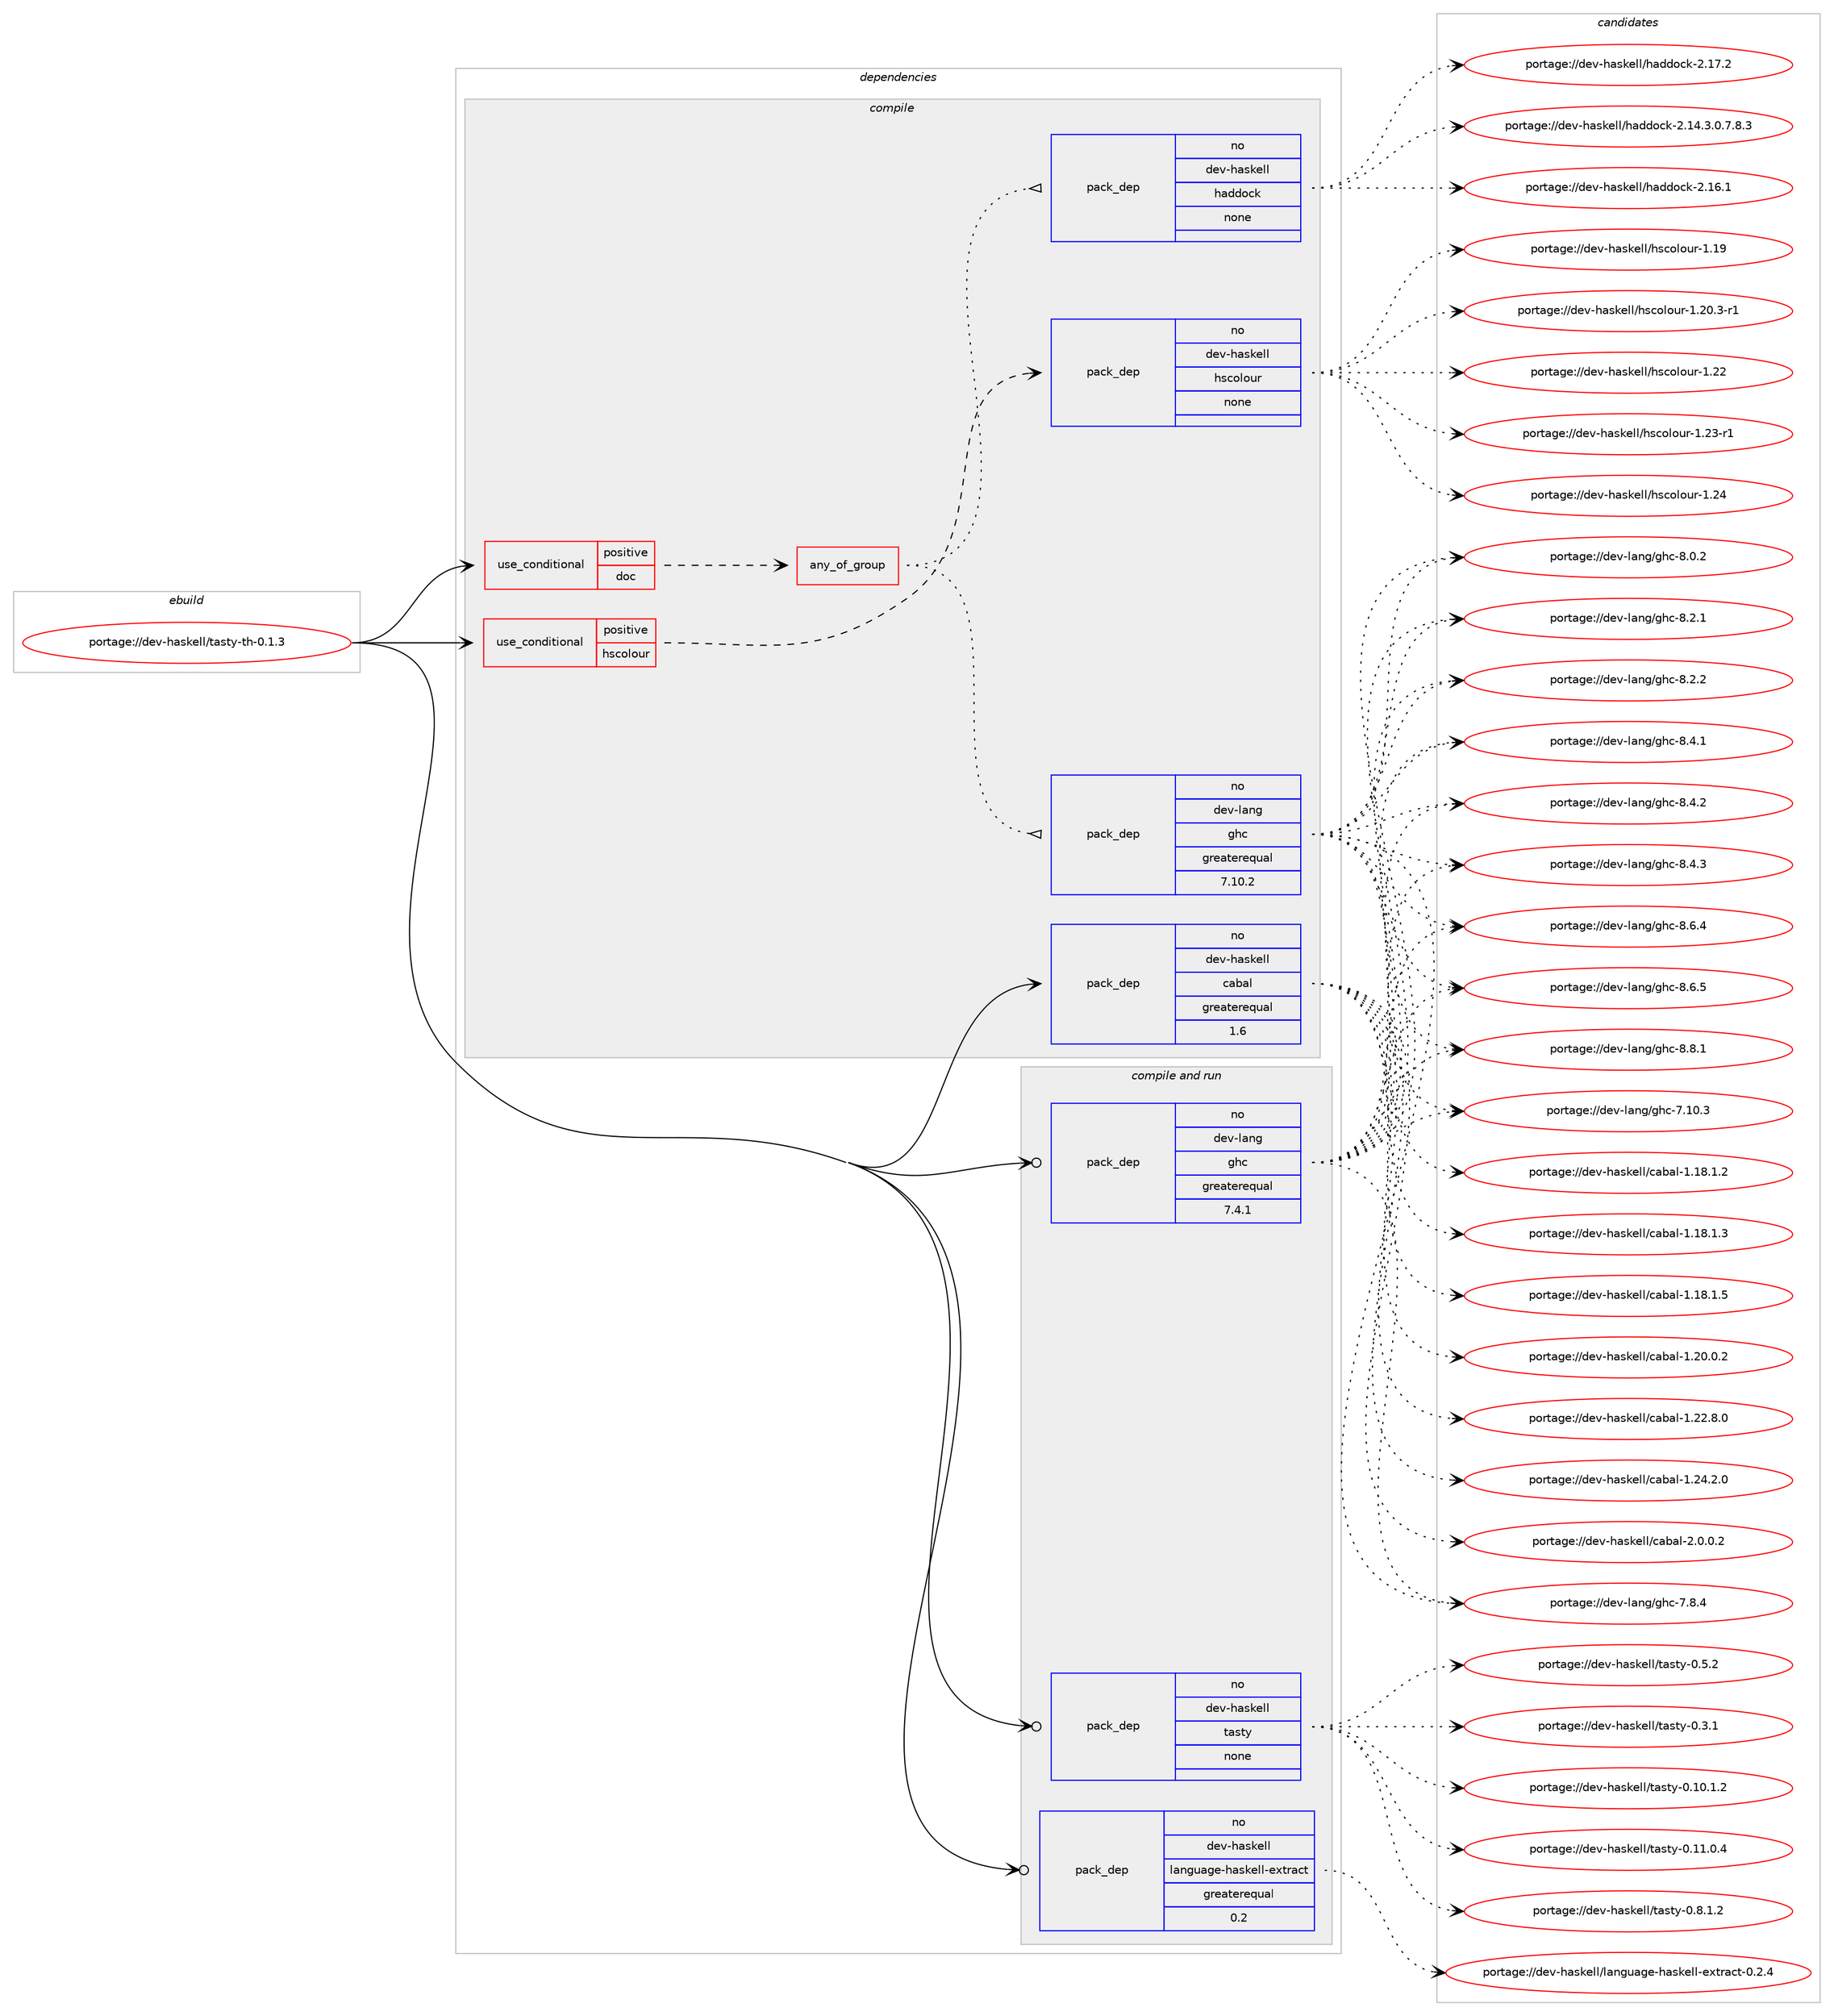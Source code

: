 digraph prolog {

# *************
# Graph options
# *************

newrank=true;
concentrate=true;
compound=true;
graph [rankdir=LR,fontname=Helvetica,fontsize=10,ranksep=1.5];#, ranksep=2.5, nodesep=0.2];
edge  [arrowhead=vee];
node  [fontname=Helvetica,fontsize=10];

# **********
# The ebuild
# **********

subgraph cluster_leftcol {
color=gray;
rank=same;
label=<<i>ebuild</i>>;
id [label="portage://dev-haskell/tasty-th-0.1.3", color=red, width=4, href="../dev-haskell/tasty-th-0.1.3.svg"];
}

# ****************
# The dependencies
# ****************

subgraph cluster_midcol {
color=gray;
label=<<i>dependencies</i>>;
subgraph cluster_compile {
fillcolor="#eeeeee";
style=filled;
label=<<i>compile</i>>;
subgraph cond17230 {
dependency80725 [label=<<TABLE BORDER="0" CELLBORDER="1" CELLSPACING="0" CELLPADDING="4"><TR><TD ROWSPAN="3" CELLPADDING="10">use_conditional</TD></TR><TR><TD>positive</TD></TR><TR><TD>doc</TD></TR></TABLE>>, shape=none, color=red];
subgraph any2403 {
dependency80726 [label=<<TABLE BORDER="0" CELLBORDER="1" CELLSPACING="0" CELLPADDING="4"><TR><TD CELLPADDING="10">any_of_group</TD></TR></TABLE>>, shape=none, color=red];subgraph pack61035 {
dependency80727 [label=<<TABLE BORDER="0" CELLBORDER="1" CELLSPACING="0" CELLPADDING="4" WIDTH="220"><TR><TD ROWSPAN="6" CELLPADDING="30">pack_dep</TD></TR><TR><TD WIDTH="110">no</TD></TR><TR><TD>dev-haskell</TD></TR><TR><TD>haddock</TD></TR><TR><TD>none</TD></TR><TR><TD></TD></TR></TABLE>>, shape=none, color=blue];
}
dependency80726:e -> dependency80727:w [weight=20,style="dotted",arrowhead="oinv"];
subgraph pack61036 {
dependency80728 [label=<<TABLE BORDER="0" CELLBORDER="1" CELLSPACING="0" CELLPADDING="4" WIDTH="220"><TR><TD ROWSPAN="6" CELLPADDING="30">pack_dep</TD></TR><TR><TD WIDTH="110">no</TD></TR><TR><TD>dev-lang</TD></TR><TR><TD>ghc</TD></TR><TR><TD>greaterequal</TD></TR><TR><TD>7.10.2</TD></TR></TABLE>>, shape=none, color=blue];
}
dependency80726:e -> dependency80728:w [weight=20,style="dotted",arrowhead="oinv"];
}
dependency80725:e -> dependency80726:w [weight=20,style="dashed",arrowhead="vee"];
}
id:e -> dependency80725:w [weight=20,style="solid",arrowhead="vee"];
subgraph cond17231 {
dependency80729 [label=<<TABLE BORDER="0" CELLBORDER="1" CELLSPACING="0" CELLPADDING="4"><TR><TD ROWSPAN="3" CELLPADDING="10">use_conditional</TD></TR><TR><TD>positive</TD></TR><TR><TD>hscolour</TD></TR></TABLE>>, shape=none, color=red];
subgraph pack61037 {
dependency80730 [label=<<TABLE BORDER="0" CELLBORDER="1" CELLSPACING="0" CELLPADDING="4" WIDTH="220"><TR><TD ROWSPAN="6" CELLPADDING="30">pack_dep</TD></TR><TR><TD WIDTH="110">no</TD></TR><TR><TD>dev-haskell</TD></TR><TR><TD>hscolour</TD></TR><TR><TD>none</TD></TR><TR><TD></TD></TR></TABLE>>, shape=none, color=blue];
}
dependency80729:e -> dependency80730:w [weight=20,style="dashed",arrowhead="vee"];
}
id:e -> dependency80729:w [weight=20,style="solid",arrowhead="vee"];
subgraph pack61038 {
dependency80731 [label=<<TABLE BORDER="0" CELLBORDER="1" CELLSPACING="0" CELLPADDING="4" WIDTH="220"><TR><TD ROWSPAN="6" CELLPADDING="30">pack_dep</TD></TR><TR><TD WIDTH="110">no</TD></TR><TR><TD>dev-haskell</TD></TR><TR><TD>cabal</TD></TR><TR><TD>greaterequal</TD></TR><TR><TD>1.6</TD></TR></TABLE>>, shape=none, color=blue];
}
id:e -> dependency80731:w [weight=20,style="solid",arrowhead="vee"];
}
subgraph cluster_compileandrun {
fillcolor="#eeeeee";
style=filled;
label=<<i>compile and run</i>>;
subgraph pack61039 {
dependency80732 [label=<<TABLE BORDER="0" CELLBORDER="1" CELLSPACING="0" CELLPADDING="4" WIDTH="220"><TR><TD ROWSPAN="6" CELLPADDING="30">pack_dep</TD></TR><TR><TD WIDTH="110">no</TD></TR><TR><TD>dev-haskell</TD></TR><TR><TD>language-haskell-extract</TD></TR><TR><TD>greaterequal</TD></TR><TR><TD>0.2</TD></TR></TABLE>>, shape=none, color=blue];
}
id:e -> dependency80732:w [weight=20,style="solid",arrowhead="odotvee"];
subgraph pack61040 {
dependency80733 [label=<<TABLE BORDER="0" CELLBORDER="1" CELLSPACING="0" CELLPADDING="4" WIDTH="220"><TR><TD ROWSPAN="6" CELLPADDING="30">pack_dep</TD></TR><TR><TD WIDTH="110">no</TD></TR><TR><TD>dev-haskell</TD></TR><TR><TD>tasty</TD></TR><TR><TD>none</TD></TR><TR><TD></TD></TR></TABLE>>, shape=none, color=blue];
}
id:e -> dependency80733:w [weight=20,style="solid",arrowhead="odotvee"];
subgraph pack61041 {
dependency80734 [label=<<TABLE BORDER="0" CELLBORDER="1" CELLSPACING="0" CELLPADDING="4" WIDTH="220"><TR><TD ROWSPAN="6" CELLPADDING="30">pack_dep</TD></TR><TR><TD WIDTH="110">no</TD></TR><TR><TD>dev-lang</TD></TR><TR><TD>ghc</TD></TR><TR><TD>greaterequal</TD></TR><TR><TD>7.4.1</TD></TR></TABLE>>, shape=none, color=blue];
}
id:e -> dependency80734:w [weight=20,style="solid",arrowhead="odotvee"];
}
subgraph cluster_run {
fillcolor="#eeeeee";
style=filled;
label=<<i>run</i>>;
}
}

# **************
# The candidates
# **************

subgraph cluster_choices {
rank=same;
color=gray;
label=<<i>candidates</i>>;

subgraph choice61035 {
color=black;
nodesep=1;
choiceportage1001011184510497115107101108108471049710010011199107455046495246514648465546564651 [label="portage://dev-haskell/haddock-2.14.3.0.7.8.3", color=red, width=4,href="../dev-haskell/haddock-2.14.3.0.7.8.3.svg"];
choiceportage100101118451049711510710110810847104971001001119910745504649544649 [label="portage://dev-haskell/haddock-2.16.1", color=red, width=4,href="../dev-haskell/haddock-2.16.1.svg"];
choiceportage100101118451049711510710110810847104971001001119910745504649554650 [label="portage://dev-haskell/haddock-2.17.2", color=red, width=4,href="../dev-haskell/haddock-2.17.2.svg"];
dependency80727:e -> choiceportage1001011184510497115107101108108471049710010011199107455046495246514648465546564651:w [style=dotted,weight="100"];
dependency80727:e -> choiceportage100101118451049711510710110810847104971001001119910745504649544649:w [style=dotted,weight="100"];
dependency80727:e -> choiceportage100101118451049711510710110810847104971001001119910745504649554650:w [style=dotted,weight="100"];
}
subgraph choice61036 {
color=black;
nodesep=1;
choiceportage1001011184510897110103471031049945554649484651 [label="portage://dev-lang/ghc-7.10.3", color=red, width=4,href="../dev-lang/ghc-7.10.3.svg"];
choiceportage10010111845108971101034710310499455546564652 [label="portage://dev-lang/ghc-7.8.4", color=red, width=4,href="../dev-lang/ghc-7.8.4.svg"];
choiceportage10010111845108971101034710310499455646484650 [label="portage://dev-lang/ghc-8.0.2", color=red, width=4,href="../dev-lang/ghc-8.0.2.svg"];
choiceportage10010111845108971101034710310499455646504649 [label="portage://dev-lang/ghc-8.2.1", color=red, width=4,href="../dev-lang/ghc-8.2.1.svg"];
choiceportage10010111845108971101034710310499455646504650 [label="portage://dev-lang/ghc-8.2.2", color=red, width=4,href="../dev-lang/ghc-8.2.2.svg"];
choiceportage10010111845108971101034710310499455646524649 [label="portage://dev-lang/ghc-8.4.1", color=red, width=4,href="../dev-lang/ghc-8.4.1.svg"];
choiceportage10010111845108971101034710310499455646524650 [label="portage://dev-lang/ghc-8.4.2", color=red, width=4,href="../dev-lang/ghc-8.4.2.svg"];
choiceportage10010111845108971101034710310499455646524651 [label="portage://dev-lang/ghc-8.4.3", color=red, width=4,href="../dev-lang/ghc-8.4.3.svg"];
choiceportage10010111845108971101034710310499455646544652 [label="portage://dev-lang/ghc-8.6.4", color=red, width=4,href="../dev-lang/ghc-8.6.4.svg"];
choiceportage10010111845108971101034710310499455646544653 [label="portage://dev-lang/ghc-8.6.5", color=red, width=4,href="../dev-lang/ghc-8.6.5.svg"];
choiceportage10010111845108971101034710310499455646564649 [label="portage://dev-lang/ghc-8.8.1", color=red, width=4,href="../dev-lang/ghc-8.8.1.svg"];
dependency80728:e -> choiceportage1001011184510897110103471031049945554649484651:w [style=dotted,weight="100"];
dependency80728:e -> choiceportage10010111845108971101034710310499455546564652:w [style=dotted,weight="100"];
dependency80728:e -> choiceportage10010111845108971101034710310499455646484650:w [style=dotted,weight="100"];
dependency80728:e -> choiceportage10010111845108971101034710310499455646504649:w [style=dotted,weight="100"];
dependency80728:e -> choiceportage10010111845108971101034710310499455646504650:w [style=dotted,weight="100"];
dependency80728:e -> choiceportage10010111845108971101034710310499455646524649:w [style=dotted,weight="100"];
dependency80728:e -> choiceportage10010111845108971101034710310499455646524650:w [style=dotted,weight="100"];
dependency80728:e -> choiceportage10010111845108971101034710310499455646524651:w [style=dotted,weight="100"];
dependency80728:e -> choiceportage10010111845108971101034710310499455646544652:w [style=dotted,weight="100"];
dependency80728:e -> choiceportage10010111845108971101034710310499455646544653:w [style=dotted,weight="100"];
dependency80728:e -> choiceportage10010111845108971101034710310499455646564649:w [style=dotted,weight="100"];
}
subgraph choice61037 {
color=black;
nodesep=1;
choiceportage100101118451049711510710110810847104115991111081111171144549464957 [label="portage://dev-haskell/hscolour-1.19", color=red, width=4,href="../dev-haskell/hscolour-1.19.svg"];
choiceportage10010111845104971151071011081084710411599111108111117114454946504846514511449 [label="portage://dev-haskell/hscolour-1.20.3-r1", color=red, width=4,href="../dev-haskell/hscolour-1.20.3-r1.svg"];
choiceportage100101118451049711510710110810847104115991111081111171144549465050 [label="portage://dev-haskell/hscolour-1.22", color=red, width=4,href="../dev-haskell/hscolour-1.22.svg"];
choiceportage1001011184510497115107101108108471041159911110811111711445494650514511449 [label="portage://dev-haskell/hscolour-1.23-r1", color=red, width=4,href="../dev-haskell/hscolour-1.23-r1.svg"];
choiceportage100101118451049711510710110810847104115991111081111171144549465052 [label="portage://dev-haskell/hscolour-1.24", color=red, width=4,href="../dev-haskell/hscolour-1.24.svg"];
dependency80730:e -> choiceportage100101118451049711510710110810847104115991111081111171144549464957:w [style=dotted,weight="100"];
dependency80730:e -> choiceportage10010111845104971151071011081084710411599111108111117114454946504846514511449:w [style=dotted,weight="100"];
dependency80730:e -> choiceportage100101118451049711510710110810847104115991111081111171144549465050:w [style=dotted,weight="100"];
dependency80730:e -> choiceportage1001011184510497115107101108108471041159911110811111711445494650514511449:w [style=dotted,weight="100"];
dependency80730:e -> choiceportage100101118451049711510710110810847104115991111081111171144549465052:w [style=dotted,weight="100"];
}
subgraph choice61038 {
color=black;
nodesep=1;
choiceportage10010111845104971151071011081084799979897108454946495646494650 [label="portage://dev-haskell/cabal-1.18.1.2", color=red, width=4,href="../dev-haskell/cabal-1.18.1.2.svg"];
choiceportage10010111845104971151071011081084799979897108454946495646494651 [label="portage://dev-haskell/cabal-1.18.1.3", color=red, width=4,href="../dev-haskell/cabal-1.18.1.3.svg"];
choiceportage10010111845104971151071011081084799979897108454946495646494653 [label="portage://dev-haskell/cabal-1.18.1.5", color=red, width=4,href="../dev-haskell/cabal-1.18.1.5.svg"];
choiceportage10010111845104971151071011081084799979897108454946504846484650 [label="portage://dev-haskell/cabal-1.20.0.2", color=red, width=4,href="../dev-haskell/cabal-1.20.0.2.svg"];
choiceportage10010111845104971151071011081084799979897108454946505046564648 [label="portage://dev-haskell/cabal-1.22.8.0", color=red, width=4,href="../dev-haskell/cabal-1.22.8.0.svg"];
choiceportage10010111845104971151071011081084799979897108454946505246504648 [label="portage://dev-haskell/cabal-1.24.2.0", color=red, width=4,href="../dev-haskell/cabal-1.24.2.0.svg"];
choiceportage100101118451049711510710110810847999798971084550464846484650 [label="portage://dev-haskell/cabal-2.0.0.2", color=red, width=4,href="../dev-haskell/cabal-2.0.0.2.svg"];
dependency80731:e -> choiceportage10010111845104971151071011081084799979897108454946495646494650:w [style=dotted,weight="100"];
dependency80731:e -> choiceportage10010111845104971151071011081084799979897108454946495646494651:w [style=dotted,weight="100"];
dependency80731:e -> choiceportage10010111845104971151071011081084799979897108454946495646494653:w [style=dotted,weight="100"];
dependency80731:e -> choiceportage10010111845104971151071011081084799979897108454946504846484650:w [style=dotted,weight="100"];
dependency80731:e -> choiceportage10010111845104971151071011081084799979897108454946505046564648:w [style=dotted,weight="100"];
dependency80731:e -> choiceportage10010111845104971151071011081084799979897108454946505246504648:w [style=dotted,weight="100"];
dependency80731:e -> choiceportage100101118451049711510710110810847999798971084550464846484650:w [style=dotted,weight="100"];
}
subgraph choice61039 {
color=black;
nodesep=1;
choiceportage10010111845104971151071011081084710897110103117971031014510497115107101108108451011201161149799116454846504652 [label="portage://dev-haskell/language-haskell-extract-0.2.4", color=red, width=4,href="../dev-haskell/language-haskell-extract-0.2.4.svg"];
dependency80732:e -> choiceportage10010111845104971151071011081084710897110103117971031014510497115107101108108451011201161149799116454846504652:w [style=dotted,weight="100"];
}
subgraph choice61040 {
color=black;
nodesep=1;
choiceportage10010111845104971151071011081084711697115116121454846494846494650 [label="portage://dev-haskell/tasty-0.10.1.2", color=red, width=4,href="../dev-haskell/tasty-0.10.1.2.svg"];
choiceportage10010111845104971151071011081084711697115116121454846494946484652 [label="portage://dev-haskell/tasty-0.11.0.4", color=red, width=4,href="../dev-haskell/tasty-0.11.0.4.svg"];
choiceportage10010111845104971151071011081084711697115116121454846514649 [label="portage://dev-haskell/tasty-0.3.1", color=red, width=4,href="../dev-haskell/tasty-0.3.1.svg"];
choiceportage10010111845104971151071011081084711697115116121454846534650 [label="portage://dev-haskell/tasty-0.5.2", color=red, width=4,href="../dev-haskell/tasty-0.5.2.svg"];
choiceportage100101118451049711510710110810847116971151161214548465646494650 [label="portage://dev-haskell/tasty-0.8.1.2", color=red, width=4,href="../dev-haskell/tasty-0.8.1.2.svg"];
dependency80733:e -> choiceportage10010111845104971151071011081084711697115116121454846494846494650:w [style=dotted,weight="100"];
dependency80733:e -> choiceportage10010111845104971151071011081084711697115116121454846494946484652:w [style=dotted,weight="100"];
dependency80733:e -> choiceportage10010111845104971151071011081084711697115116121454846514649:w [style=dotted,weight="100"];
dependency80733:e -> choiceportage10010111845104971151071011081084711697115116121454846534650:w [style=dotted,weight="100"];
dependency80733:e -> choiceportage100101118451049711510710110810847116971151161214548465646494650:w [style=dotted,weight="100"];
}
subgraph choice61041 {
color=black;
nodesep=1;
choiceportage1001011184510897110103471031049945554649484651 [label="portage://dev-lang/ghc-7.10.3", color=red, width=4,href="../dev-lang/ghc-7.10.3.svg"];
choiceportage10010111845108971101034710310499455546564652 [label="portage://dev-lang/ghc-7.8.4", color=red, width=4,href="../dev-lang/ghc-7.8.4.svg"];
choiceportage10010111845108971101034710310499455646484650 [label="portage://dev-lang/ghc-8.0.2", color=red, width=4,href="../dev-lang/ghc-8.0.2.svg"];
choiceportage10010111845108971101034710310499455646504649 [label="portage://dev-lang/ghc-8.2.1", color=red, width=4,href="../dev-lang/ghc-8.2.1.svg"];
choiceportage10010111845108971101034710310499455646504650 [label="portage://dev-lang/ghc-8.2.2", color=red, width=4,href="../dev-lang/ghc-8.2.2.svg"];
choiceportage10010111845108971101034710310499455646524649 [label="portage://dev-lang/ghc-8.4.1", color=red, width=4,href="../dev-lang/ghc-8.4.1.svg"];
choiceportage10010111845108971101034710310499455646524650 [label="portage://dev-lang/ghc-8.4.2", color=red, width=4,href="../dev-lang/ghc-8.4.2.svg"];
choiceportage10010111845108971101034710310499455646524651 [label="portage://dev-lang/ghc-8.4.3", color=red, width=4,href="../dev-lang/ghc-8.4.3.svg"];
choiceportage10010111845108971101034710310499455646544652 [label="portage://dev-lang/ghc-8.6.4", color=red, width=4,href="../dev-lang/ghc-8.6.4.svg"];
choiceportage10010111845108971101034710310499455646544653 [label="portage://dev-lang/ghc-8.6.5", color=red, width=4,href="../dev-lang/ghc-8.6.5.svg"];
choiceportage10010111845108971101034710310499455646564649 [label="portage://dev-lang/ghc-8.8.1", color=red, width=4,href="../dev-lang/ghc-8.8.1.svg"];
dependency80734:e -> choiceportage1001011184510897110103471031049945554649484651:w [style=dotted,weight="100"];
dependency80734:e -> choiceportage10010111845108971101034710310499455546564652:w [style=dotted,weight="100"];
dependency80734:e -> choiceportage10010111845108971101034710310499455646484650:w [style=dotted,weight="100"];
dependency80734:e -> choiceportage10010111845108971101034710310499455646504649:w [style=dotted,weight="100"];
dependency80734:e -> choiceportage10010111845108971101034710310499455646504650:w [style=dotted,weight="100"];
dependency80734:e -> choiceportage10010111845108971101034710310499455646524649:w [style=dotted,weight="100"];
dependency80734:e -> choiceportage10010111845108971101034710310499455646524650:w [style=dotted,weight="100"];
dependency80734:e -> choiceportage10010111845108971101034710310499455646524651:w [style=dotted,weight="100"];
dependency80734:e -> choiceportage10010111845108971101034710310499455646544652:w [style=dotted,weight="100"];
dependency80734:e -> choiceportage10010111845108971101034710310499455646544653:w [style=dotted,weight="100"];
dependency80734:e -> choiceportage10010111845108971101034710310499455646564649:w [style=dotted,weight="100"];
}
}

}
